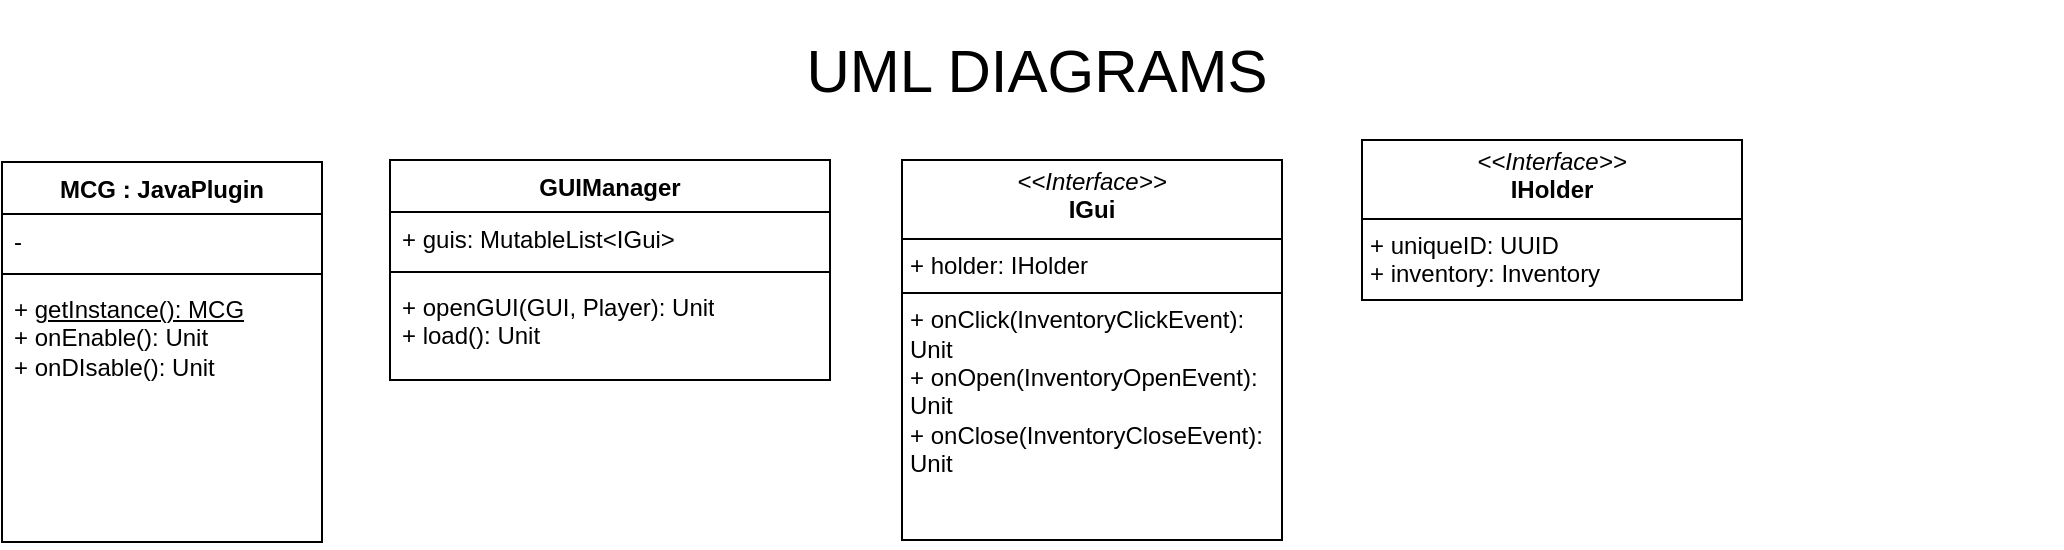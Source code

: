 <mxfile version="24.2.2" type="github">
  <diagram name="Página-1" id="KWAi8ZXi5mQGWeSsUiQG">
    <mxGraphModel dx="1434" dy="1907" grid="1" gridSize="10" guides="1" tooltips="1" connect="1" arrows="1" fold="1" page="1" pageScale="1" pageWidth="827" pageHeight="1169" math="0" shadow="0">
      <root>
        <mxCell id="0" />
        <mxCell id="1" parent="0" />
        <mxCell id="vHYuxnJ-biKboleHGnVe-1" value="MCG : JavaPlugin&lt;div&gt;&lt;br&gt;&lt;/div&gt;" style="swimlane;fontStyle=1;align=center;verticalAlign=top;childLayout=stackLayout;horizontal=1;startSize=26;horizontalStack=0;resizeParent=1;resizeParentMax=0;resizeLast=0;collapsible=1;marginBottom=0;whiteSpace=wrap;html=1;" vertex="1" parent="1">
          <mxGeometry x="60" y="51" width="160" height="190" as="geometry" />
        </mxCell>
        <mxCell id="vHYuxnJ-biKboleHGnVe-2" value="-&amp;nbsp;" style="text;strokeColor=none;fillColor=none;align=left;verticalAlign=top;spacingLeft=4;spacingRight=4;overflow=hidden;rotatable=0;points=[[0,0.5],[1,0.5]];portConstraint=eastwest;whiteSpace=wrap;html=1;" vertex="1" parent="vHYuxnJ-biKboleHGnVe-1">
          <mxGeometry y="26" width="160" height="26" as="geometry" />
        </mxCell>
        <mxCell id="vHYuxnJ-biKboleHGnVe-3" value="" style="line;strokeWidth=1;fillColor=none;align=left;verticalAlign=middle;spacingTop=-1;spacingLeft=3;spacingRight=3;rotatable=0;labelPosition=right;points=[];portConstraint=eastwest;strokeColor=inherit;" vertex="1" parent="vHYuxnJ-biKboleHGnVe-1">
          <mxGeometry y="52" width="160" height="8" as="geometry" />
        </mxCell>
        <mxCell id="vHYuxnJ-biKboleHGnVe-4" value="+ &lt;u&gt;getInstance(): MCG&lt;/u&gt;&lt;div&gt;+ onEnable(): Unit&lt;/div&gt;&lt;div&gt;+ onDIsable(): Unit&lt;/div&gt;&lt;div&gt;&lt;br&gt;&lt;/div&gt;" style="text;strokeColor=none;fillColor=none;align=left;verticalAlign=top;spacingLeft=4;spacingRight=4;overflow=hidden;rotatable=0;points=[[0,0.5],[1,0.5]];portConstraint=eastwest;whiteSpace=wrap;html=1;" vertex="1" parent="vHYuxnJ-biKboleHGnVe-1">
          <mxGeometry y="60" width="160" height="130" as="geometry" />
        </mxCell>
        <mxCell id="vHYuxnJ-biKboleHGnVe-5" value="UML DIAGRAMS" style="text;html=1;align=center;verticalAlign=middle;whiteSpace=wrap;rounded=0;fontSize=30;" vertex="1" parent="1">
          <mxGeometry x="65" y="-30" width="1025" height="70" as="geometry" />
        </mxCell>
        <mxCell id="vHYuxnJ-biKboleHGnVe-7" value="GUIManager" style="swimlane;fontStyle=1;align=center;verticalAlign=top;childLayout=stackLayout;horizontal=1;startSize=26;horizontalStack=0;resizeParent=1;resizeParentMax=0;resizeLast=0;collapsible=1;marginBottom=0;whiteSpace=wrap;html=1;" vertex="1" parent="1">
          <mxGeometry x="254" y="50" width="220" height="110" as="geometry" />
        </mxCell>
        <mxCell id="vHYuxnJ-biKboleHGnVe-8" value="&lt;div&gt;&lt;span style=&quot;background-color: initial;&quot;&gt;+ guis: MutableList&amp;lt;IGui&amp;gt;&lt;/span&gt;&lt;br&gt;&lt;/div&gt;" style="text;strokeColor=none;fillColor=none;align=left;verticalAlign=top;spacingLeft=4;spacingRight=4;overflow=hidden;rotatable=0;points=[[0,0.5],[1,0.5]];portConstraint=eastwest;whiteSpace=wrap;html=1;" vertex="1" parent="vHYuxnJ-biKboleHGnVe-7">
          <mxGeometry y="26" width="220" height="26" as="geometry" />
        </mxCell>
        <mxCell id="vHYuxnJ-biKboleHGnVe-9" value="" style="line;strokeWidth=1;fillColor=none;align=left;verticalAlign=middle;spacingTop=-1;spacingLeft=3;spacingRight=3;rotatable=0;labelPosition=right;points=[];portConstraint=eastwest;strokeColor=inherit;" vertex="1" parent="vHYuxnJ-biKboleHGnVe-7">
          <mxGeometry y="52" width="220" height="8" as="geometry" />
        </mxCell>
        <mxCell id="vHYuxnJ-biKboleHGnVe-10" value="+ openGUI(GUI, Player): Unit&lt;div&gt;+ load(): Unit&lt;/div&gt;" style="text;strokeColor=none;fillColor=none;align=left;verticalAlign=top;spacingLeft=4;spacingRight=4;overflow=hidden;rotatable=0;points=[[0,0.5],[1,0.5]];portConstraint=eastwest;whiteSpace=wrap;html=1;" vertex="1" parent="vHYuxnJ-biKboleHGnVe-7">
          <mxGeometry y="60" width="220" height="50" as="geometry" />
        </mxCell>
        <mxCell id="vHYuxnJ-biKboleHGnVe-12" value="&lt;p style=&quot;margin:0px;margin-top:4px;text-align:center;&quot;&gt;&lt;i&gt;&amp;lt;&amp;lt;Interface&amp;gt;&amp;gt;&lt;/i&gt;&lt;br&gt;&lt;b&gt;IGui&lt;/b&gt;&lt;/p&gt;&lt;hr size=&quot;1&quot; style=&quot;border-style:solid;&quot;&gt;&lt;p style=&quot;margin:0px;margin-left:4px;&quot;&gt;+ holder: IHolder&lt;br&gt;&lt;/p&gt;&lt;hr size=&quot;1&quot; style=&quot;border-style:solid;&quot;&gt;&lt;p style=&quot;margin:0px;margin-left:4px;&quot;&gt;+ onClick(InventoryClickEvent): Unit&lt;/p&gt;&lt;p style=&quot;margin:0px;margin-left:4px;&quot;&gt;+ onOpen(InventoryOpenEvent): Unit&lt;/p&gt;&lt;p style=&quot;margin:0px;margin-left:4px;&quot;&gt;+ onClose(InventoryCloseEvent): Unit&lt;/p&gt;" style="verticalAlign=top;align=left;overflow=fill;html=1;whiteSpace=wrap;" vertex="1" parent="1">
          <mxGeometry x="510" y="50" width="190" height="190" as="geometry" />
        </mxCell>
        <mxCell id="vHYuxnJ-biKboleHGnVe-15" value="&lt;p style=&quot;margin:0px;margin-top:4px;text-align:center;&quot;&gt;&lt;i&gt;&amp;lt;&amp;lt;Interface&amp;gt;&amp;gt;&lt;/i&gt;&lt;br&gt;&lt;b&gt;IHolder&lt;/b&gt;&lt;/p&gt;&lt;hr size=&quot;1&quot; style=&quot;border-style:solid;&quot;&gt;&lt;p style=&quot;margin:0px;margin-left:4px;&quot;&gt;+ uniqueID: UUID&lt;br&gt;+ inventory: Inventory&lt;/p&gt;&lt;p style=&quot;margin:0px;margin-left:4px;&quot;&gt;&lt;br&gt;&lt;/p&gt;" style="verticalAlign=top;align=left;overflow=fill;html=1;whiteSpace=wrap;" vertex="1" parent="1">
          <mxGeometry x="740" y="40" width="190" height="80" as="geometry" />
        </mxCell>
      </root>
    </mxGraphModel>
  </diagram>
</mxfile>
